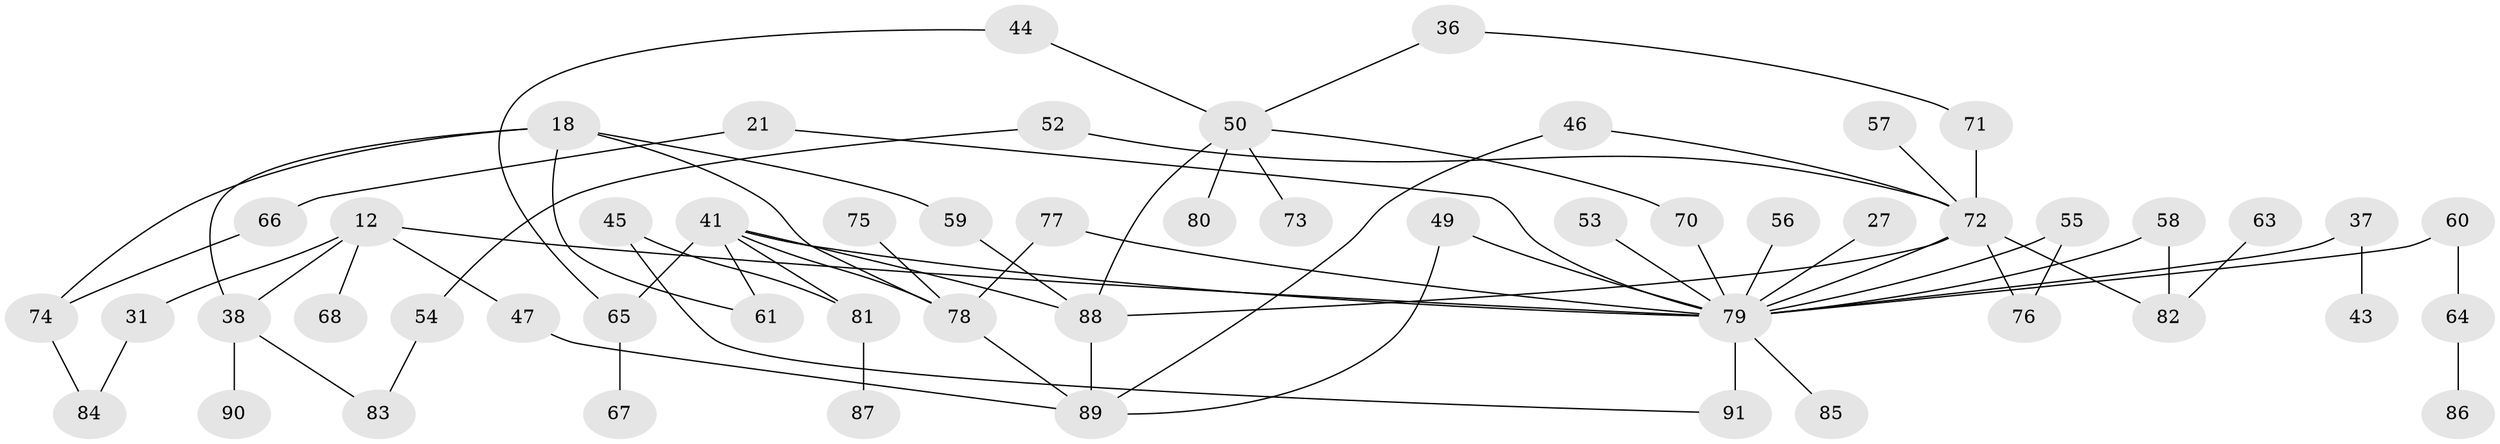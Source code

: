 // original degree distribution, {5: 0.03296703296703297, 4: 0.12087912087912088, 7: 0.01098901098901099, 2: 0.34065934065934067, 3: 0.27472527472527475, 6: 0.01098901098901099, 1: 0.2087912087912088}
// Generated by graph-tools (version 1.1) at 2025/46/03/04/25 21:46:14]
// undirected, 54 vertices, 71 edges
graph export_dot {
graph [start="1"]
  node [color=gray90,style=filled];
  12 [super="+9"];
  18;
  21;
  27;
  31;
  36;
  37;
  38;
  41 [super="+7"];
  43;
  44;
  45;
  46;
  47;
  49;
  50 [super="+34+33"];
  52;
  53;
  54;
  55;
  56;
  57;
  58 [super="+28"];
  59 [super="+51"];
  60;
  61 [super="+10"];
  63;
  64;
  65;
  66;
  67;
  68;
  70;
  71;
  72 [super="+23+48+62"];
  73;
  74;
  75;
  76;
  77;
  78 [super="+19+40+35"];
  79 [super="+16+13+20"];
  80;
  81 [super="+6"];
  82 [super="+39"];
  83;
  84;
  85;
  86;
  87;
  88 [super="+22+25"];
  89 [super="+26"];
  90;
  91 [super="+17+69"];
  12 -- 38;
  12 -- 68;
  12 -- 31;
  12 -- 47;
  12 -- 79 [weight=2];
  18 -- 59 [weight=2];
  18 -- 74;
  18 -- 38;
  18 -- 61;
  18 -- 78;
  21 -- 66;
  21 -- 79;
  27 -- 79;
  31 -- 84;
  36 -- 71;
  36 -- 50;
  37 -- 43;
  37 -- 79;
  38 -- 90;
  38 -- 83;
  41 -- 65;
  41 -- 81;
  41 -- 61;
  41 -- 79;
  41 -- 78;
  41 -- 88;
  44 -- 65;
  44 -- 50;
  45 -- 81;
  45 -- 91;
  46 -- 72;
  46 -- 89;
  47 -- 89;
  49 -- 79;
  49 -- 89;
  50 -- 73;
  50 -- 70;
  50 -- 80;
  50 -- 88;
  52 -- 54;
  52 -- 72;
  53 -- 79;
  54 -- 83;
  55 -- 76;
  55 -- 79;
  56 -- 79;
  57 -- 72;
  58 -- 82;
  58 -- 79;
  59 -- 88;
  60 -- 64;
  60 -- 79;
  63 -- 82;
  64 -- 86;
  65 -- 67;
  66 -- 74;
  70 -- 79;
  71 -- 72;
  72 -- 76;
  72 -- 79 [weight=3];
  72 -- 88;
  72 -- 82;
  74 -- 84;
  75 -- 78;
  77 -- 79;
  77 -- 78;
  78 -- 89;
  79 -- 91 [weight=3];
  79 -- 85;
  81 -- 87;
  88 -- 89;
}
